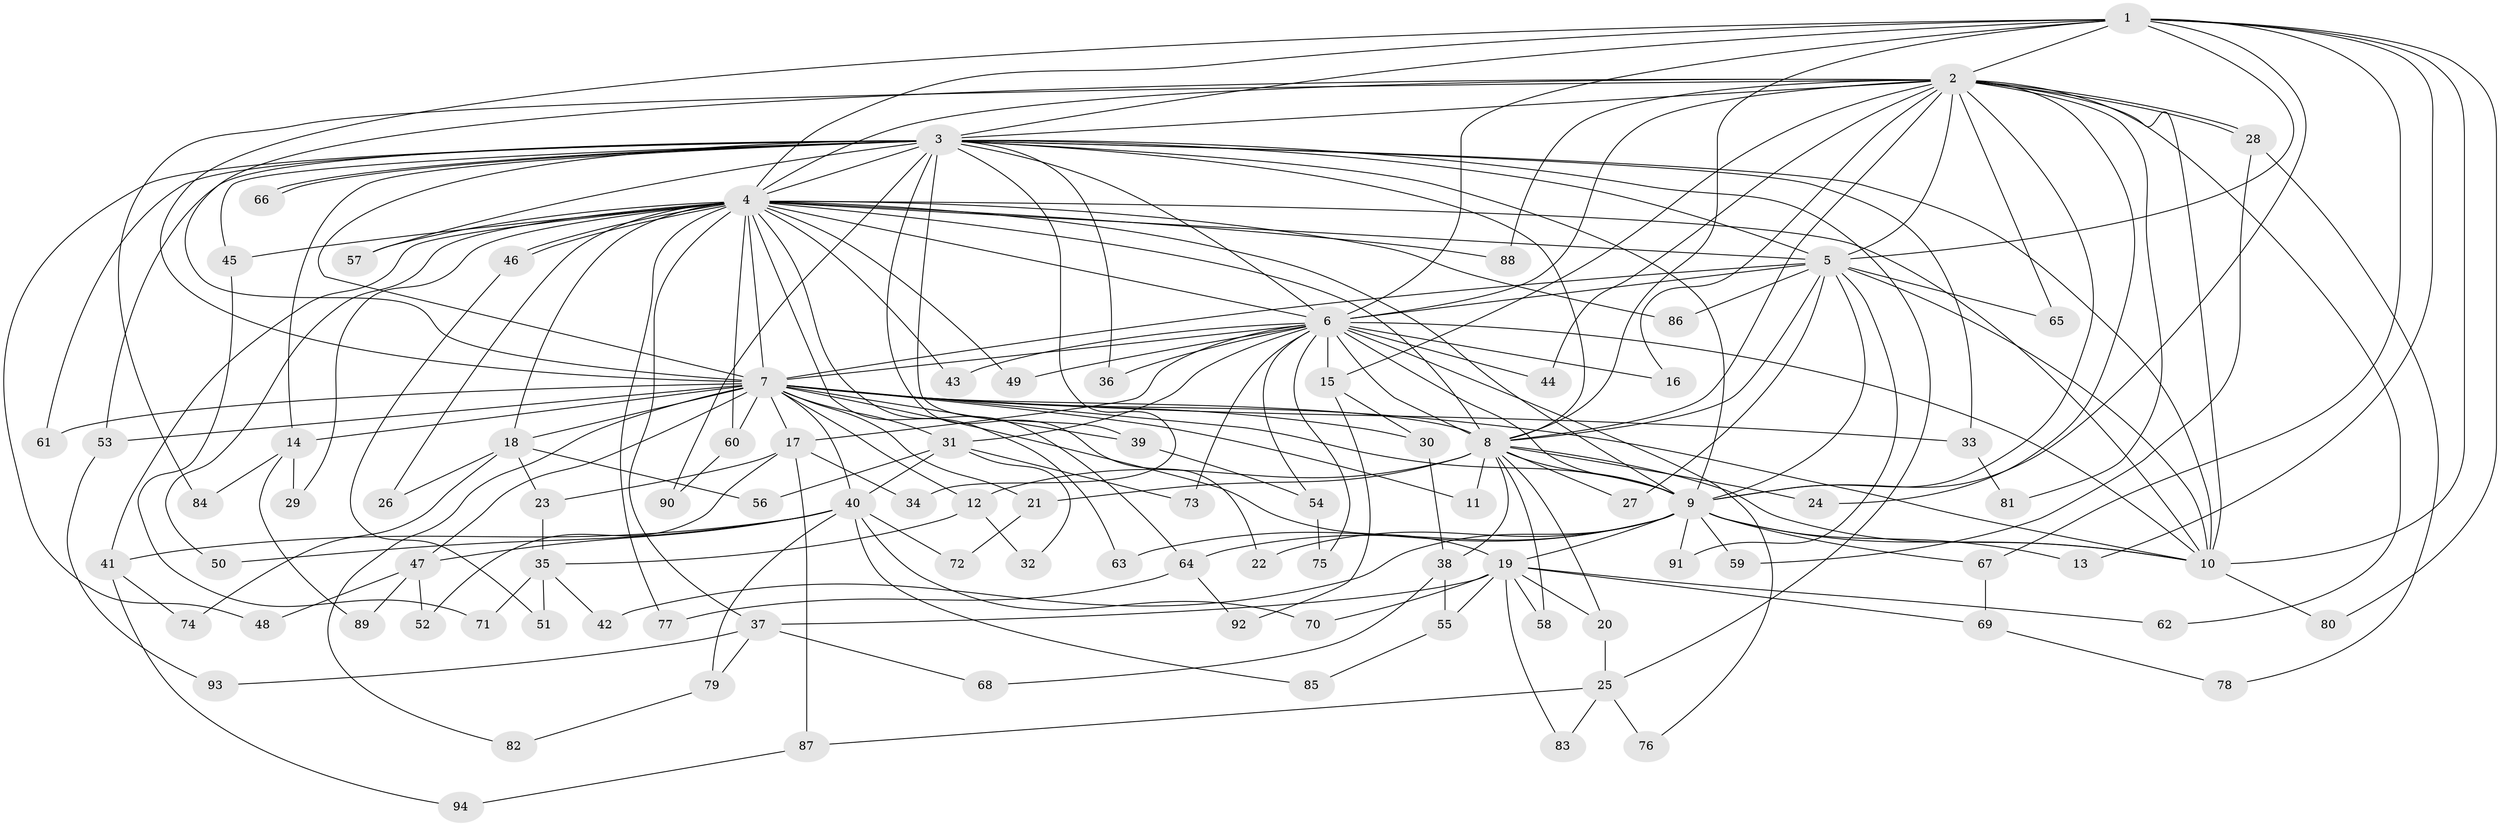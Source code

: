 // Generated by graph-tools (version 1.1) at 2025/11/02/27/25 16:11:01]
// undirected, 94 vertices, 213 edges
graph export_dot {
graph [start="1"]
  node [color=gray90,style=filled];
  1;
  2;
  3;
  4;
  5;
  6;
  7;
  8;
  9;
  10;
  11;
  12;
  13;
  14;
  15;
  16;
  17;
  18;
  19;
  20;
  21;
  22;
  23;
  24;
  25;
  26;
  27;
  28;
  29;
  30;
  31;
  32;
  33;
  34;
  35;
  36;
  37;
  38;
  39;
  40;
  41;
  42;
  43;
  44;
  45;
  46;
  47;
  48;
  49;
  50;
  51;
  52;
  53;
  54;
  55;
  56;
  57;
  58;
  59;
  60;
  61;
  62;
  63;
  64;
  65;
  66;
  67;
  68;
  69;
  70;
  71;
  72;
  73;
  74;
  75;
  76;
  77;
  78;
  79;
  80;
  81;
  82;
  83;
  84;
  85;
  86;
  87;
  88;
  89;
  90;
  91;
  92;
  93;
  94;
  1 -- 2;
  1 -- 3;
  1 -- 4;
  1 -- 5;
  1 -- 6;
  1 -- 7;
  1 -- 8;
  1 -- 9;
  1 -- 10;
  1 -- 13;
  1 -- 67;
  1 -- 80;
  2 -- 3;
  2 -- 4;
  2 -- 5;
  2 -- 6;
  2 -- 7;
  2 -- 8;
  2 -- 9;
  2 -- 10;
  2 -- 15;
  2 -- 16;
  2 -- 24;
  2 -- 28;
  2 -- 28;
  2 -- 44;
  2 -- 62;
  2 -- 65;
  2 -- 81;
  2 -- 84;
  2 -- 88;
  3 -- 4;
  3 -- 5;
  3 -- 6;
  3 -- 7;
  3 -- 8;
  3 -- 9;
  3 -- 10;
  3 -- 14;
  3 -- 22;
  3 -- 25;
  3 -- 33;
  3 -- 34;
  3 -- 36;
  3 -- 39;
  3 -- 45;
  3 -- 48;
  3 -- 53;
  3 -- 57;
  3 -- 61;
  3 -- 66;
  3 -- 66;
  3 -- 90;
  4 -- 5;
  4 -- 6;
  4 -- 7;
  4 -- 8;
  4 -- 9;
  4 -- 10;
  4 -- 18;
  4 -- 26;
  4 -- 29;
  4 -- 37;
  4 -- 41;
  4 -- 43;
  4 -- 45;
  4 -- 46;
  4 -- 46;
  4 -- 49;
  4 -- 50;
  4 -- 57;
  4 -- 60;
  4 -- 63;
  4 -- 64;
  4 -- 77;
  4 -- 86;
  4 -- 88;
  5 -- 6;
  5 -- 7;
  5 -- 8;
  5 -- 9;
  5 -- 10;
  5 -- 27;
  5 -- 65;
  5 -- 86;
  5 -- 91;
  6 -- 7;
  6 -- 8;
  6 -- 9;
  6 -- 10;
  6 -- 15;
  6 -- 16;
  6 -- 17;
  6 -- 31;
  6 -- 36;
  6 -- 43;
  6 -- 44;
  6 -- 49;
  6 -- 54;
  6 -- 73;
  6 -- 75;
  6 -- 76;
  7 -- 8;
  7 -- 9;
  7 -- 10;
  7 -- 11;
  7 -- 12;
  7 -- 14;
  7 -- 17;
  7 -- 18;
  7 -- 19;
  7 -- 21;
  7 -- 30;
  7 -- 31;
  7 -- 33;
  7 -- 39;
  7 -- 40;
  7 -- 47;
  7 -- 53;
  7 -- 60;
  7 -- 61;
  7 -- 82;
  8 -- 9;
  8 -- 10;
  8 -- 11;
  8 -- 12;
  8 -- 20;
  8 -- 21;
  8 -- 24;
  8 -- 27;
  8 -- 38;
  8 -- 58;
  9 -- 10;
  9 -- 13;
  9 -- 19;
  9 -- 22;
  9 -- 42;
  9 -- 59;
  9 -- 63;
  9 -- 64;
  9 -- 67;
  9 -- 91;
  10 -- 80;
  12 -- 32;
  12 -- 35;
  14 -- 29;
  14 -- 84;
  14 -- 89;
  15 -- 30;
  15 -- 92;
  17 -- 23;
  17 -- 34;
  17 -- 52;
  17 -- 87;
  18 -- 23;
  18 -- 26;
  18 -- 56;
  18 -- 74;
  19 -- 20;
  19 -- 37;
  19 -- 55;
  19 -- 58;
  19 -- 62;
  19 -- 69;
  19 -- 70;
  19 -- 83;
  20 -- 25;
  21 -- 72;
  23 -- 35;
  25 -- 76;
  25 -- 83;
  25 -- 87;
  28 -- 59;
  28 -- 78;
  30 -- 38;
  31 -- 32;
  31 -- 40;
  31 -- 56;
  31 -- 73;
  33 -- 81;
  35 -- 42;
  35 -- 51;
  35 -- 71;
  37 -- 68;
  37 -- 79;
  37 -- 93;
  38 -- 55;
  38 -- 68;
  39 -- 54;
  40 -- 41;
  40 -- 47;
  40 -- 50;
  40 -- 70;
  40 -- 72;
  40 -- 79;
  40 -- 85;
  41 -- 74;
  41 -- 94;
  45 -- 71;
  46 -- 51;
  47 -- 48;
  47 -- 52;
  47 -- 89;
  53 -- 93;
  54 -- 75;
  55 -- 85;
  60 -- 90;
  64 -- 77;
  64 -- 92;
  67 -- 69;
  69 -- 78;
  79 -- 82;
  87 -- 94;
}
